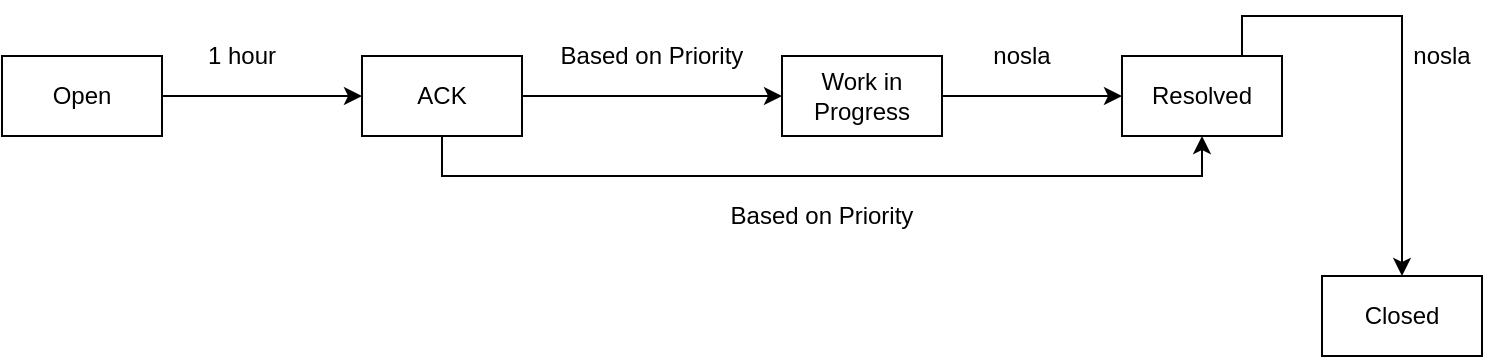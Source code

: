 <mxfile version="14.8.6" type="github">
  <diagram id="ibJwKnY-CvP4sUPW7swE" name="Page-1">
    <mxGraphModel dx="868" dy="450" grid="1" gridSize="10" guides="1" tooltips="1" connect="1" arrows="1" fold="1" page="1" pageScale="1" pageWidth="850" pageHeight="1100" math="0" shadow="0">
      <root>
        <mxCell id="0" />
        <mxCell id="1" parent="0" />
        <mxCell id="1MzPFMHJWz-0cshGv9QD-10" style="edgeStyle=orthogonalEdgeStyle;rounded=0;orthogonalLoop=1;jettySize=auto;html=1;exitX=1;exitY=0.5;exitDx=0;exitDy=0;entryX=0;entryY=0.5;entryDx=0;entryDy=0;" edge="1" parent="1" source="1MzPFMHJWz-0cshGv9QD-1" target="1MzPFMHJWz-0cshGv9QD-2">
          <mxGeometry relative="1" as="geometry" />
        </mxCell>
        <mxCell id="1MzPFMHJWz-0cshGv9QD-1" value="Open" style="rounded=0;whiteSpace=wrap;html=1;" vertex="1" parent="1">
          <mxGeometry x="50" y="110" width="80" height="40" as="geometry" />
        </mxCell>
        <mxCell id="1MzPFMHJWz-0cshGv9QD-8" style="edgeStyle=orthogonalEdgeStyle;rounded=0;orthogonalLoop=1;jettySize=auto;html=1;exitX=1;exitY=0.5;exitDx=0;exitDy=0;entryX=0;entryY=0.5;entryDx=0;entryDy=0;" edge="1" parent="1" source="1MzPFMHJWz-0cshGv9QD-2" target="1MzPFMHJWz-0cshGv9QD-3">
          <mxGeometry relative="1" as="geometry" />
        </mxCell>
        <mxCell id="1MzPFMHJWz-0cshGv9QD-9" style="edgeStyle=orthogonalEdgeStyle;rounded=0;orthogonalLoop=1;jettySize=auto;html=1;exitX=0.5;exitY=1;exitDx=0;exitDy=0;entryX=0.5;entryY=1;entryDx=0;entryDy=0;" edge="1" parent="1" source="1MzPFMHJWz-0cshGv9QD-2" target="1MzPFMHJWz-0cshGv9QD-4">
          <mxGeometry relative="1" as="geometry" />
        </mxCell>
        <mxCell id="1MzPFMHJWz-0cshGv9QD-2" value="ACK" style="rounded=0;whiteSpace=wrap;html=1;" vertex="1" parent="1">
          <mxGeometry x="230" y="110" width="80" height="40" as="geometry" />
        </mxCell>
        <mxCell id="1MzPFMHJWz-0cshGv9QD-7" style="edgeStyle=orthogonalEdgeStyle;rounded=0;orthogonalLoop=1;jettySize=auto;html=1;exitX=1;exitY=0.5;exitDx=0;exitDy=0;" edge="1" parent="1" source="1MzPFMHJWz-0cshGv9QD-3" target="1MzPFMHJWz-0cshGv9QD-4">
          <mxGeometry relative="1" as="geometry" />
        </mxCell>
        <mxCell id="1MzPFMHJWz-0cshGv9QD-3" value="Work in Progress" style="rounded=0;whiteSpace=wrap;html=1;" vertex="1" parent="1">
          <mxGeometry x="440" y="110" width="80" height="40" as="geometry" />
        </mxCell>
        <mxCell id="1MzPFMHJWz-0cshGv9QD-6" style="edgeStyle=orthogonalEdgeStyle;rounded=0;orthogonalLoop=1;jettySize=auto;html=1;exitX=0.75;exitY=0;exitDx=0;exitDy=0;entryX=0.5;entryY=0;entryDx=0;entryDy=0;" edge="1" parent="1" source="1MzPFMHJWz-0cshGv9QD-4" target="1MzPFMHJWz-0cshGv9QD-5">
          <mxGeometry relative="1" as="geometry" />
        </mxCell>
        <mxCell id="1MzPFMHJWz-0cshGv9QD-4" value="Resolved" style="rounded=0;whiteSpace=wrap;html=1;" vertex="1" parent="1">
          <mxGeometry x="610" y="110" width="80" height="40" as="geometry" />
        </mxCell>
        <mxCell id="1MzPFMHJWz-0cshGv9QD-5" value="Closed&lt;br&gt;" style="rounded=0;whiteSpace=wrap;html=1;" vertex="1" parent="1">
          <mxGeometry x="710" y="220" width="80" height="40" as="geometry" />
        </mxCell>
        <mxCell id="1MzPFMHJWz-0cshGv9QD-11" value="nosla" style="text;html=1;strokeColor=none;fillColor=none;align=center;verticalAlign=middle;whiteSpace=wrap;rounded=0;" vertex="1" parent="1">
          <mxGeometry x="750" y="100" width="40" height="20" as="geometry" />
        </mxCell>
        <mxCell id="1MzPFMHJWz-0cshGv9QD-12" value="nosla" style="text;html=1;strokeColor=none;fillColor=none;align=center;verticalAlign=middle;whiteSpace=wrap;rounded=0;" vertex="1" parent="1">
          <mxGeometry x="540" y="100" width="40" height="20" as="geometry" />
        </mxCell>
        <mxCell id="1MzPFMHJWz-0cshGv9QD-13" value="1 hour" style="text;html=1;strokeColor=none;fillColor=none;align=center;verticalAlign=middle;whiteSpace=wrap;rounded=0;" vertex="1" parent="1">
          <mxGeometry x="150" y="100" width="40" height="20" as="geometry" />
        </mxCell>
        <mxCell id="1MzPFMHJWz-0cshGv9QD-16" value="Based on Priority" style="text;html=1;strokeColor=none;fillColor=none;align=center;verticalAlign=middle;whiteSpace=wrap;rounded=0;" vertex="1" parent="1">
          <mxGeometry x="410" y="180" width="100" height="20" as="geometry" />
        </mxCell>
        <mxCell id="1MzPFMHJWz-0cshGv9QD-17" value="Based on Priority" style="text;html=1;strokeColor=none;fillColor=none;align=center;verticalAlign=middle;whiteSpace=wrap;rounded=0;" vertex="1" parent="1">
          <mxGeometry x="325" y="100" width="100" height="20" as="geometry" />
        </mxCell>
      </root>
    </mxGraphModel>
  </diagram>
</mxfile>
